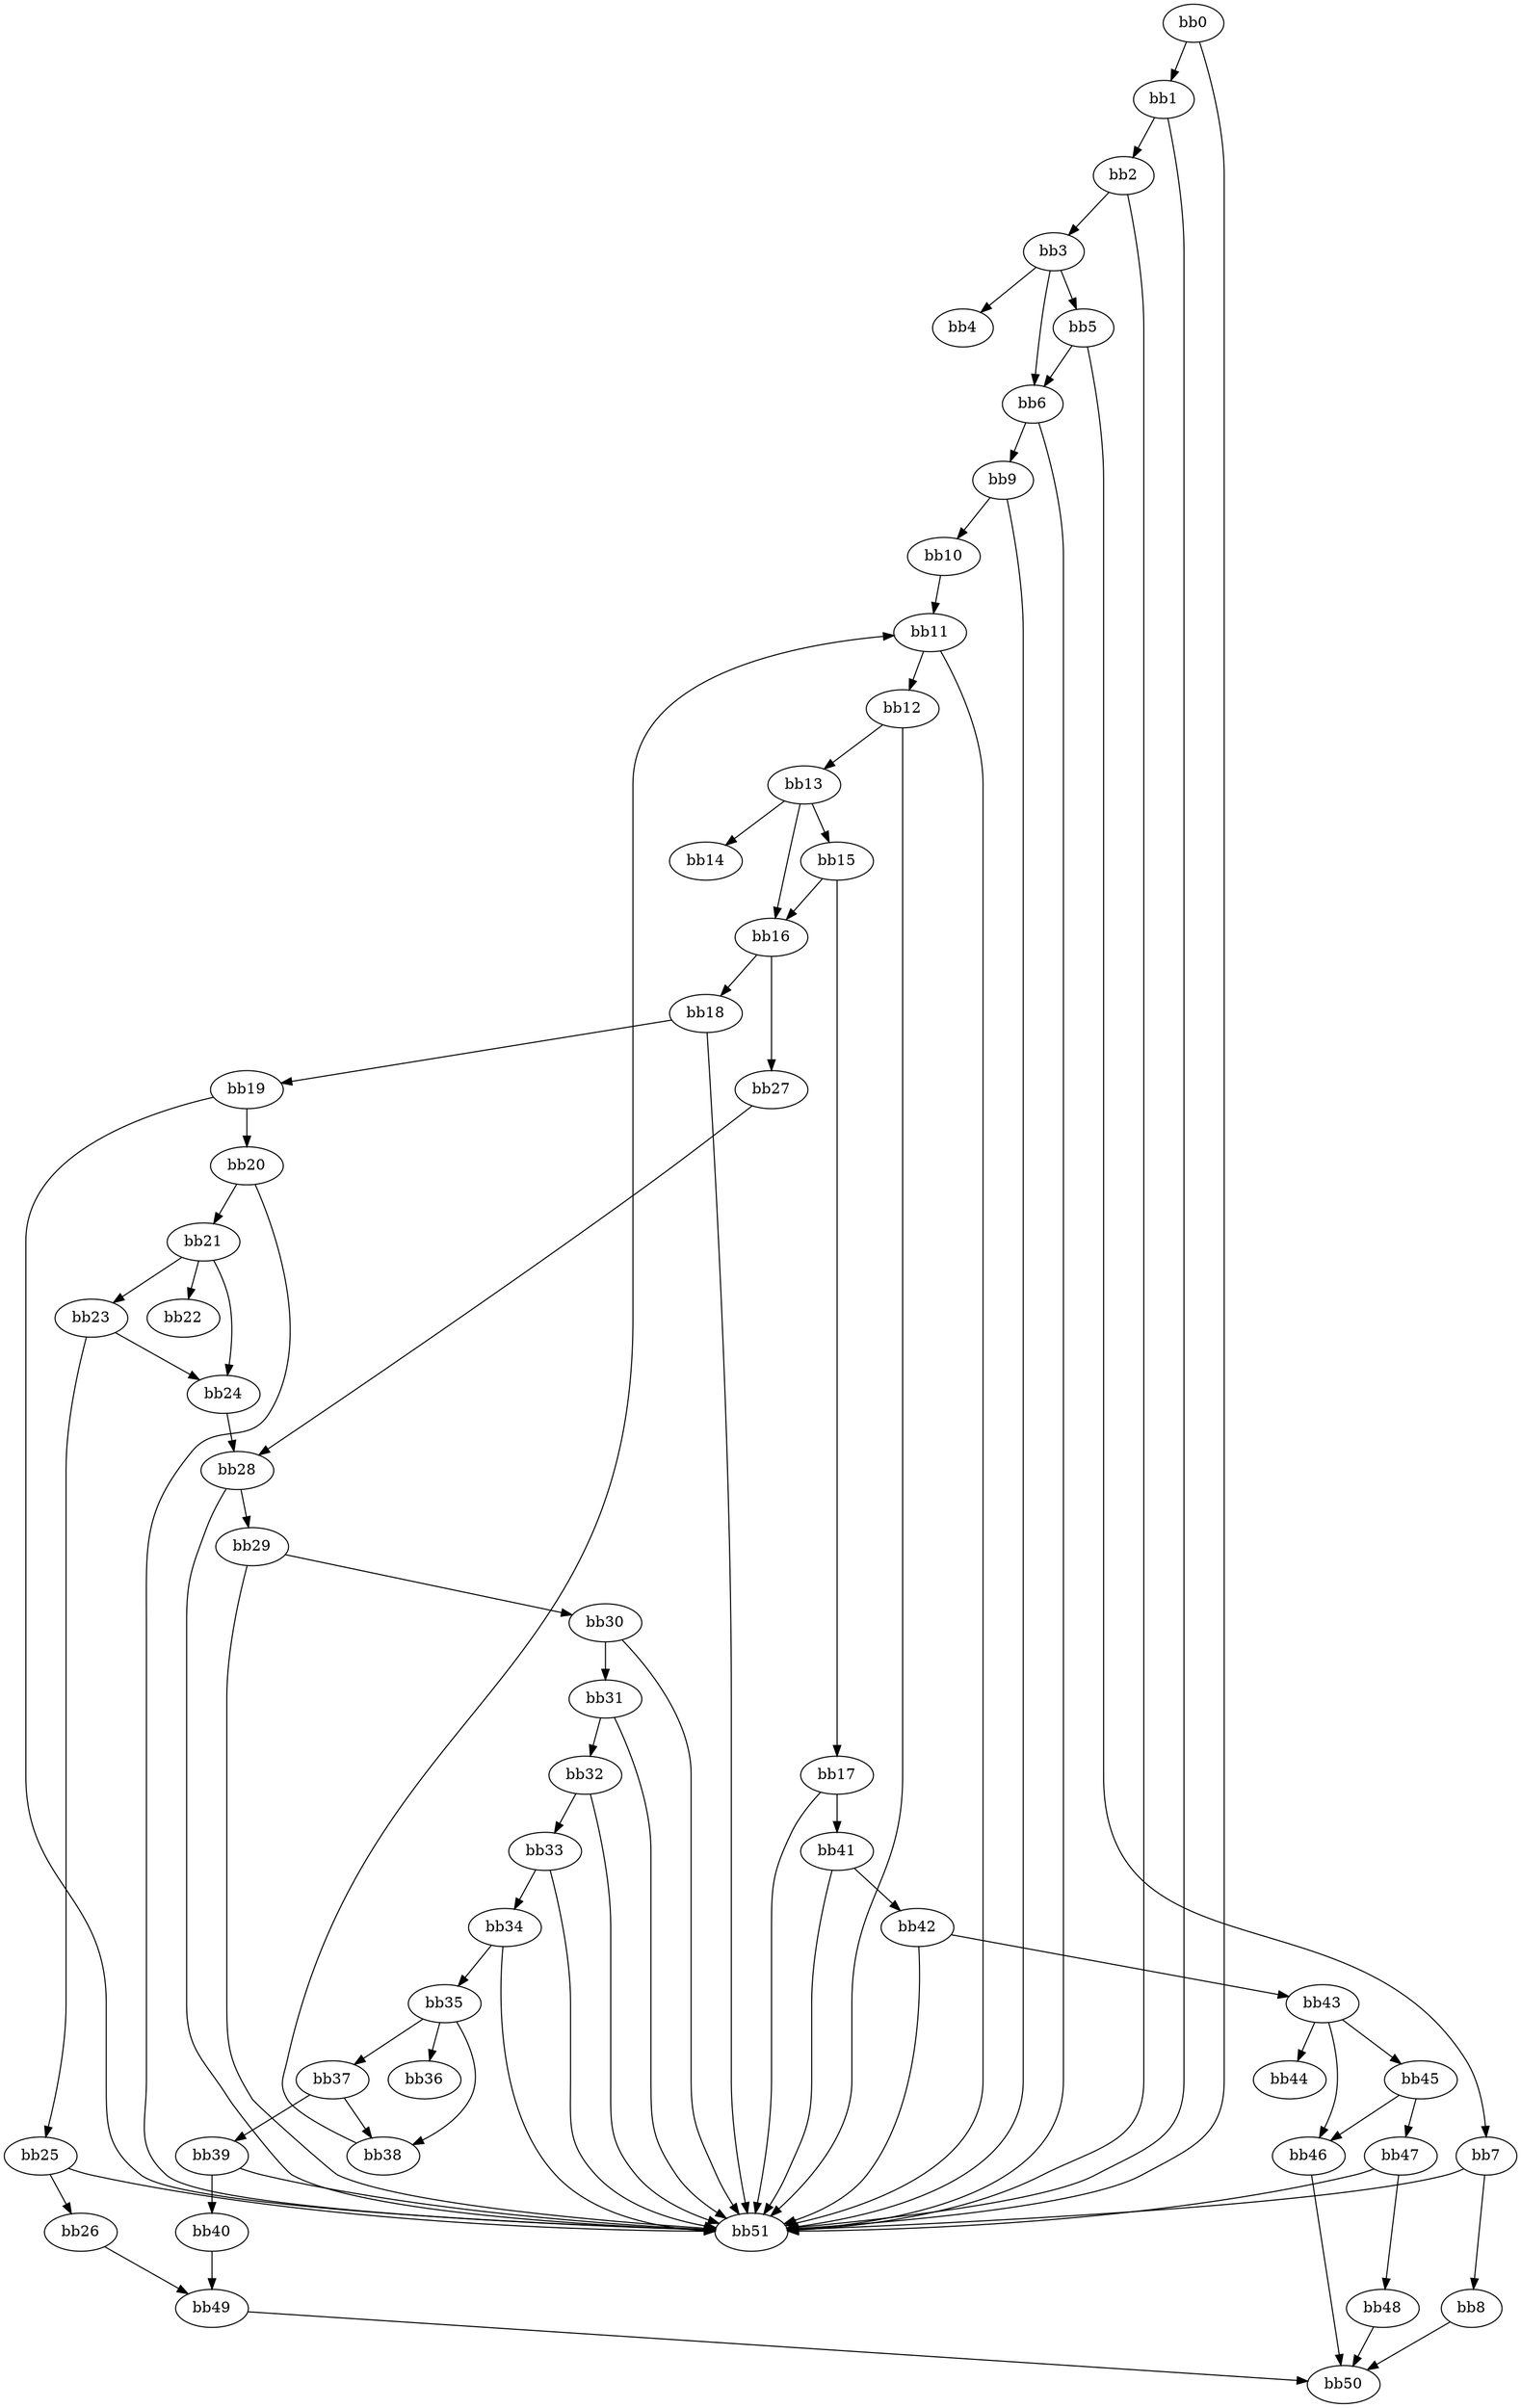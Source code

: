 digraph {
    0 [ label = "bb0\l" ]
    1 [ label = "bb1\l" ]
    2 [ label = "bb2\l" ]
    3 [ label = "bb3\l" ]
    4 [ label = "bb4\l" ]
    5 [ label = "bb5\l" ]
    6 [ label = "bb6\l" ]
    7 [ label = "bb7\l" ]
    8 [ label = "bb8\l" ]
    9 [ label = "bb9\l" ]
    10 [ label = "bb10\l" ]
    11 [ label = "bb11\l" ]
    12 [ label = "bb12\l" ]
    13 [ label = "bb13\l" ]
    14 [ label = "bb14\l" ]
    15 [ label = "bb15\l" ]
    16 [ label = "bb16\l" ]
    17 [ label = "bb17\l" ]
    18 [ label = "bb18\l" ]
    19 [ label = "bb19\l" ]
    20 [ label = "bb20\l" ]
    21 [ label = "bb21\l" ]
    22 [ label = "bb22\l" ]
    23 [ label = "bb23\l" ]
    24 [ label = "bb24\l" ]
    25 [ label = "bb25\l" ]
    26 [ label = "bb26\l" ]
    27 [ label = "bb27\l" ]
    28 [ label = "bb28\l" ]
    29 [ label = "bb29\l" ]
    30 [ label = "bb30\l" ]
    31 [ label = "bb31\l" ]
    32 [ label = "bb32\l" ]
    33 [ label = "bb33\l" ]
    34 [ label = "bb34\l" ]
    35 [ label = "bb35\l" ]
    36 [ label = "bb36\l" ]
    37 [ label = "bb37\l" ]
    38 [ label = "bb38\l" ]
    39 [ label = "bb39\l" ]
    40 [ label = "bb40\l" ]
    41 [ label = "bb41\l" ]
    42 [ label = "bb42\l" ]
    43 [ label = "bb43\l" ]
    44 [ label = "bb44\l" ]
    45 [ label = "bb45\l" ]
    46 [ label = "bb46\l" ]
    47 [ label = "bb47\l" ]
    48 [ label = "bb48\l" ]
    49 [ label = "bb49\l" ]
    50 [ label = "bb50\l" ]
    51 [ label = "bb51\l" ]
    0 -> 1 [ ]
    0 -> 51 [ ]
    1 -> 2 [ ]
    1 -> 51 [ ]
    2 -> 3 [ ]
    2 -> 51 [ ]
    3 -> 4 [ ]
    3 -> 5 [ ]
    3 -> 6 [ ]
    5 -> 6 [ ]
    5 -> 7 [ ]
    6 -> 9 [ ]
    6 -> 51 [ ]
    7 -> 8 [ ]
    7 -> 51 [ ]
    8 -> 50 [ ]
    9 -> 10 [ ]
    9 -> 51 [ ]
    10 -> 11 [ ]
    11 -> 12 [ ]
    11 -> 51 [ ]
    12 -> 13 [ ]
    12 -> 51 [ ]
    13 -> 14 [ ]
    13 -> 15 [ ]
    13 -> 16 [ ]
    15 -> 16 [ ]
    15 -> 17 [ ]
    16 -> 18 [ ]
    16 -> 27 [ ]
    17 -> 41 [ ]
    17 -> 51 [ ]
    18 -> 19 [ ]
    18 -> 51 [ ]
    19 -> 20 [ ]
    19 -> 51 [ ]
    20 -> 21 [ ]
    20 -> 51 [ ]
    21 -> 22 [ ]
    21 -> 23 [ ]
    21 -> 24 [ ]
    23 -> 24 [ ]
    23 -> 25 [ ]
    24 -> 28 [ ]
    25 -> 26 [ ]
    25 -> 51 [ ]
    26 -> 49 [ ]
    27 -> 28 [ ]
    28 -> 29 [ ]
    28 -> 51 [ ]
    29 -> 30 [ ]
    29 -> 51 [ ]
    30 -> 31 [ ]
    30 -> 51 [ ]
    31 -> 32 [ ]
    31 -> 51 [ ]
    32 -> 33 [ ]
    32 -> 51 [ ]
    33 -> 34 [ ]
    33 -> 51 [ ]
    34 -> 35 [ ]
    34 -> 51 [ ]
    35 -> 36 [ ]
    35 -> 37 [ ]
    35 -> 38 [ ]
    37 -> 38 [ ]
    37 -> 39 [ ]
    38 -> 11 [ ]
    39 -> 40 [ ]
    39 -> 51 [ ]
    40 -> 49 [ ]
    41 -> 42 [ ]
    41 -> 51 [ ]
    42 -> 43 [ ]
    42 -> 51 [ ]
    43 -> 44 [ ]
    43 -> 45 [ ]
    43 -> 46 [ ]
    45 -> 46 [ ]
    45 -> 47 [ ]
    46 -> 50 [ ]
    47 -> 48 [ ]
    47 -> 51 [ ]
    48 -> 50 [ ]
    49 -> 50 [ ]
}

